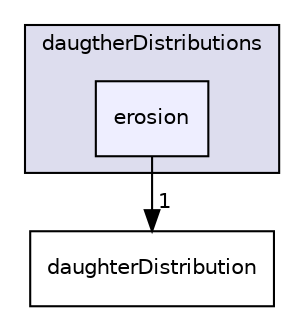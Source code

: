 digraph "erosion" {
  bgcolor=transparent;
  compound=true
  node [ fontsize="10", fontname="Helvetica"];
  edge [ labelfontsize="10", labelfontname="Helvetica"];
  subgraph clusterdir_a959301c3cf54322ad2aac04893d37dc {
    graph [ bgcolor="#ddddee", pencolor="black", label="daugtherDistributions" fontname="Helvetica", fontsize="10", URL="dir_a959301c3cf54322ad2aac04893d37dc.html"]
  dir_2a44b899c43a7c78ea821ca79003d345 [shape=box, label="erosion", style="filled", fillcolor="#eeeeff", pencolor="black", URL="dir_2a44b899c43a7c78ea821ca79003d345.html"];
  }
  dir_6107ce464e8bb2e0d96560c02a662c14 [shape=box label="daughterDistribution" URL="dir_6107ce464e8bb2e0d96560c02a662c14.html"];
  dir_2a44b899c43a7c78ea821ca79003d345->dir_6107ce464e8bb2e0d96560c02a662c14 [headlabel="1", labeldistance=1.5 headhref="dir_000136_000120.html"];
}
